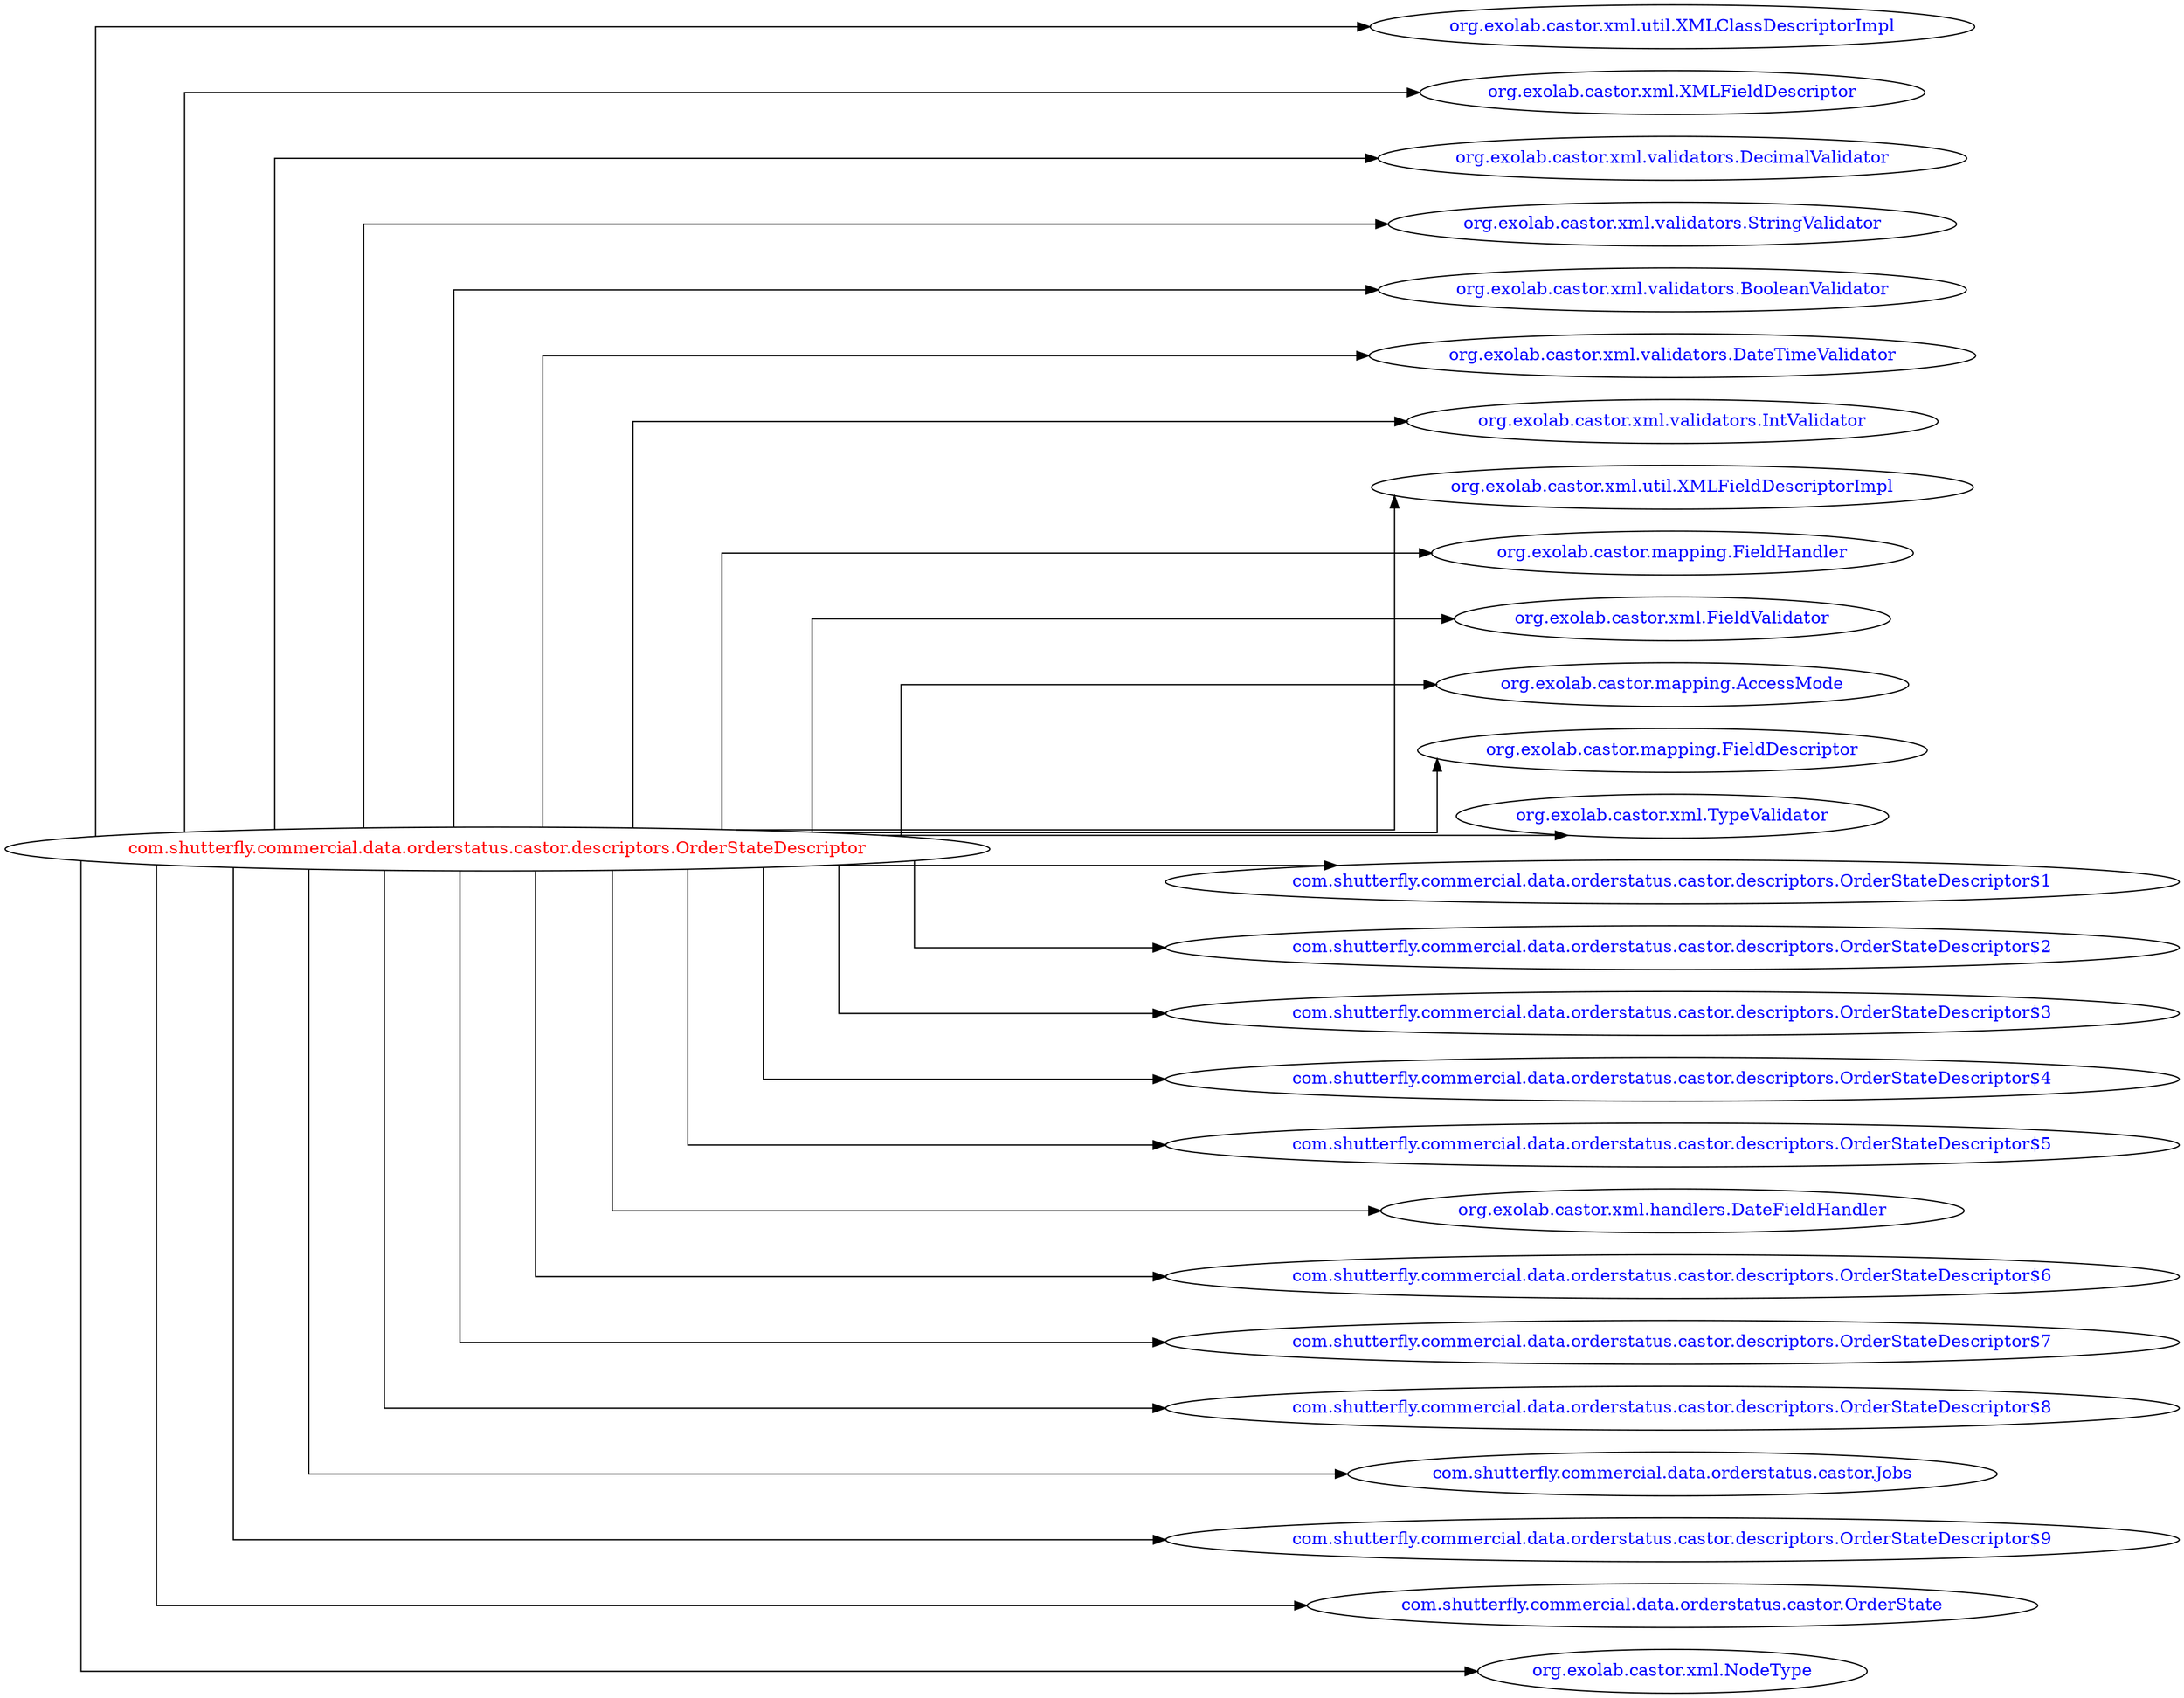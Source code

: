 digraph dependencyGraph {
 concentrate=true;
 ranksep="2.0";
 rankdir="LR"; 
 splines="ortho";
"com.shutterfly.commercial.data.orderstatus.castor.descriptors.OrderStateDescriptor" [fontcolor="red"];
"org.exolab.castor.xml.util.XMLClassDescriptorImpl" [ fontcolor="blue" ];
"com.shutterfly.commercial.data.orderstatus.castor.descriptors.OrderStateDescriptor"->"org.exolab.castor.xml.util.XMLClassDescriptorImpl";
"org.exolab.castor.xml.XMLFieldDescriptor" [ fontcolor="blue" ];
"com.shutterfly.commercial.data.orderstatus.castor.descriptors.OrderStateDescriptor"->"org.exolab.castor.xml.XMLFieldDescriptor";
"org.exolab.castor.xml.validators.DecimalValidator" [ fontcolor="blue" ];
"com.shutterfly.commercial.data.orderstatus.castor.descriptors.OrderStateDescriptor"->"org.exolab.castor.xml.validators.DecimalValidator";
"org.exolab.castor.xml.validators.StringValidator" [ fontcolor="blue" ];
"com.shutterfly.commercial.data.orderstatus.castor.descriptors.OrderStateDescriptor"->"org.exolab.castor.xml.validators.StringValidator";
"org.exolab.castor.xml.validators.BooleanValidator" [ fontcolor="blue" ];
"com.shutterfly.commercial.data.orderstatus.castor.descriptors.OrderStateDescriptor"->"org.exolab.castor.xml.validators.BooleanValidator";
"org.exolab.castor.xml.validators.DateTimeValidator" [ fontcolor="blue" ];
"com.shutterfly.commercial.data.orderstatus.castor.descriptors.OrderStateDescriptor"->"org.exolab.castor.xml.validators.DateTimeValidator";
"org.exolab.castor.xml.validators.IntValidator" [ fontcolor="blue" ];
"com.shutterfly.commercial.data.orderstatus.castor.descriptors.OrderStateDescriptor"->"org.exolab.castor.xml.validators.IntValidator";
"org.exolab.castor.xml.util.XMLFieldDescriptorImpl" [ fontcolor="blue" ];
"com.shutterfly.commercial.data.orderstatus.castor.descriptors.OrderStateDescriptor"->"org.exolab.castor.xml.util.XMLFieldDescriptorImpl";
"org.exolab.castor.mapping.FieldHandler" [ fontcolor="blue" ];
"com.shutterfly.commercial.data.orderstatus.castor.descriptors.OrderStateDescriptor"->"org.exolab.castor.mapping.FieldHandler";
"org.exolab.castor.xml.FieldValidator" [ fontcolor="blue" ];
"com.shutterfly.commercial.data.orderstatus.castor.descriptors.OrderStateDescriptor"->"org.exolab.castor.xml.FieldValidator";
"org.exolab.castor.mapping.AccessMode" [ fontcolor="blue" ];
"com.shutterfly.commercial.data.orderstatus.castor.descriptors.OrderStateDescriptor"->"org.exolab.castor.mapping.AccessMode";
"org.exolab.castor.mapping.FieldDescriptor" [ fontcolor="blue" ];
"com.shutterfly.commercial.data.orderstatus.castor.descriptors.OrderStateDescriptor"->"org.exolab.castor.mapping.FieldDescriptor";
"org.exolab.castor.xml.TypeValidator" [ fontcolor="blue" ];
"com.shutterfly.commercial.data.orderstatus.castor.descriptors.OrderStateDescriptor"->"org.exolab.castor.xml.TypeValidator";
"com.shutterfly.commercial.data.orderstatus.castor.descriptors.OrderStateDescriptor$1" [ fontcolor="blue" ];
"com.shutterfly.commercial.data.orderstatus.castor.descriptors.OrderStateDescriptor"->"com.shutterfly.commercial.data.orderstatus.castor.descriptors.OrderStateDescriptor$1";
"com.shutterfly.commercial.data.orderstatus.castor.descriptors.OrderStateDescriptor$2" [ fontcolor="blue" ];
"com.shutterfly.commercial.data.orderstatus.castor.descriptors.OrderStateDescriptor"->"com.shutterfly.commercial.data.orderstatus.castor.descriptors.OrderStateDescriptor$2";
"com.shutterfly.commercial.data.orderstatus.castor.descriptors.OrderStateDescriptor$3" [ fontcolor="blue" ];
"com.shutterfly.commercial.data.orderstatus.castor.descriptors.OrderStateDescriptor"->"com.shutterfly.commercial.data.orderstatus.castor.descriptors.OrderStateDescriptor$3";
"com.shutterfly.commercial.data.orderstatus.castor.descriptors.OrderStateDescriptor$4" [ fontcolor="blue" ];
"com.shutterfly.commercial.data.orderstatus.castor.descriptors.OrderStateDescriptor"->"com.shutterfly.commercial.data.orderstatus.castor.descriptors.OrderStateDescriptor$4";
"com.shutterfly.commercial.data.orderstatus.castor.descriptors.OrderStateDescriptor$5" [ fontcolor="blue" ];
"com.shutterfly.commercial.data.orderstatus.castor.descriptors.OrderStateDescriptor"->"com.shutterfly.commercial.data.orderstatus.castor.descriptors.OrderStateDescriptor$5";
"org.exolab.castor.xml.handlers.DateFieldHandler" [ fontcolor="blue" ];
"com.shutterfly.commercial.data.orderstatus.castor.descriptors.OrderStateDescriptor"->"org.exolab.castor.xml.handlers.DateFieldHandler";
"com.shutterfly.commercial.data.orderstatus.castor.descriptors.OrderStateDescriptor$6" [ fontcolor="blue" ];
"com.shutterfly.commercial.data.orderstatus.castor.descriptors.OrderStateDescriptor"->"com.shutterfly.commercial.data.orderstatus.castor.descriptors.OrderStateDescriptor$6";
"com.shutterfly.commercial.data.orderstatus.castor.descriptors.OrderStateDescriptor$7" [ fontcolor="blue" ];
"com.shutterfly.commercial.data.orderstatus.castor.descriptors.OrderStateDescriptor"->"com.shutterfly.commercial.data.orderstatus.castor.descriptors.OrderStateDescriptor$7";
"com.shutterfly.commercial.data.orderstatus.castor.descriptors.OrderStateDescriptor$8" [ fontcolor="blue" ];
"com.shutterfly.commercial.data.orderstatus.castor.descriptors.OrderStateDescriptor"->"com.shutterfly.commercial.data.orderstatus.castor.descriptors.OrderStateDescriptor$8";
"com.shutterfly.commercial.data.orderstatus.castor.Jobs" [ fontcolor="blue" ];
"com.shutterfly.commercial.data.orderstatus.castor.descriptors.OrderStateDescriptor"->"com.shutterfly.commercial.data.orderstatus.castor.Jobs";
"com.shutterfly.commercial.data.orderstatus.castor.descriptors.OrderStateDescriptor$9" [ fontcolor="blue" ];
"com.shutterfly.commercial.data.orderstatus.castor.descriptors.OrderStateDescriptor"->"com.shutterfly.commercial.data.orderstatus.castor.descriptors.OrderStateDescriptor$9";
"com.shutterfly.commercial.data.orderstatus.castor.OrderState" [ fontcolor="blue" ];
"com.shutterfly.commercial.data.orderstatus.castor.descriptors.OrderStateDescriptor"->"com.shutterfly.commercial.data.orderstatus.castor.OrderState";
"org.exolab.castor.xml.NodeType" [ fontcolor="blue" ];
"com.shutterfly.commercial.data.orderstatus.castor.descriptors.OrderStateDescriptor"->"org.exolab.castor.xml.NodeType";
}